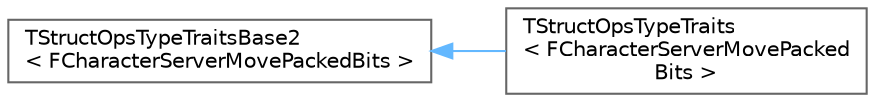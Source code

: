 digraph "Graphical Class Hierarchy"
{
 // INTERACTIVE_SVG=YES
 // LATEX_PDF_SIZE
  bgcolor="transparent";
  edge [fontname=Helvetica,fontsize=10,labelfontname=Helvetica,labelfontsize=10];
  node [fontname=Helvetica,fontsize=10,shape=box,height=0.2,width=0.4];
  rankdir="LR";
  Node0 [id="Node000000",label="TStructOpsTypeTraitsBase2\l\< FCharacterServerMovePackedBits \>",height=0.2,width=0.4,color="grey40", fillcolor="white", style="filled",URL="$d9/df0/structTStructOpsTypeTraitsBase2.html",tooltip=" "];
  Node0 -> Node1 [id="edge8493_Node000000_Node000001",dir="back",color="steelblue1",style="solid",tooltip=" "];
  Node1 [id="Node000001",label="TStructOpsTypeTraits\l\< FCharacterServerMovePacked\lBits \>",height=0.2,width=0.4,color="grey40", fillcolor="white", style="filled",URL="$d5/dc2/structTStructOpsTypeTraits_3_01FCharacterServerMovePackedBits_01_4.html",tooltip="Structure used internally to handle serialization of FCharacterNetworkMoveDataContainer over the netw..."];
}
